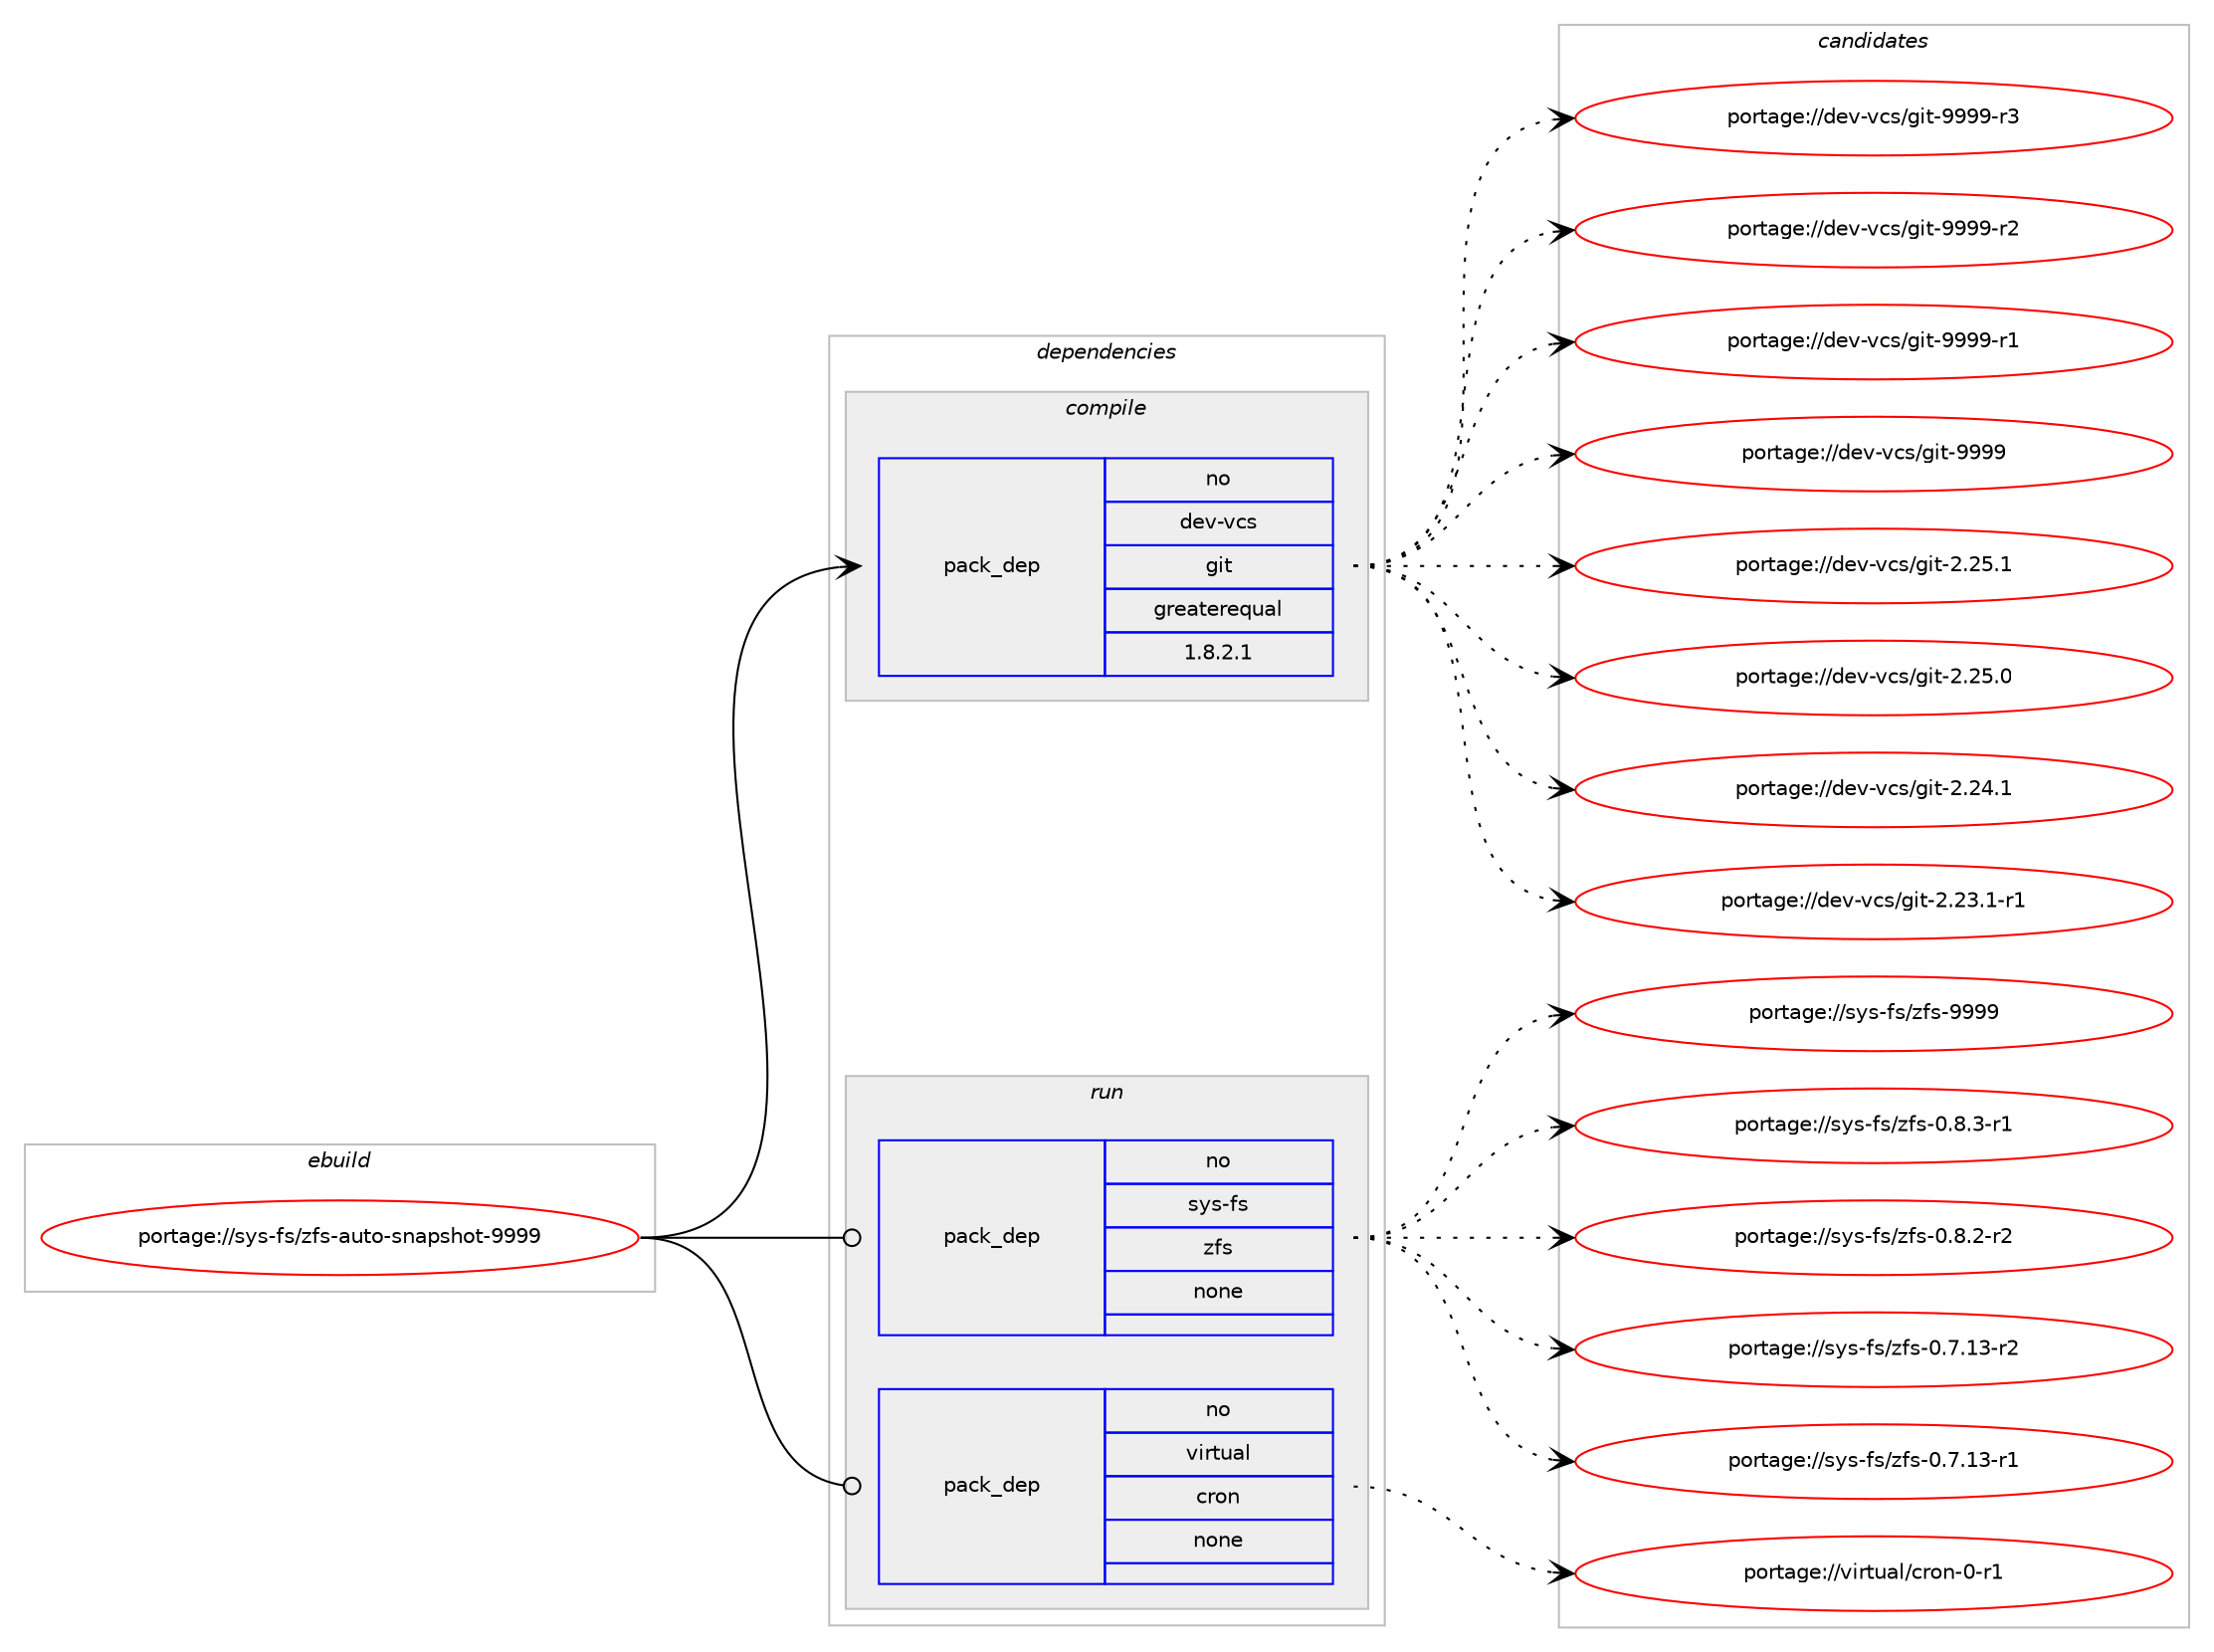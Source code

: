 digraph prolog {

# *************
# Graph options
# *************

newrank=true;
concentrate=true;
compound=true;
graph [rankdir=LR,fontname=Helvetica,fontsize=10,ranksep=1.5];#, ranksep=2.5, nodesep=0.2];
edge  [arrowhead=vee];
node  [fontname=Helvetica,fontsize=10];

# **********
# The ebuild
# **********

subgraph cluster_leftcol {
color=gray;
rank=same;
label=<<i>ebuild</i>>;
id [label="portage://sys-fs/zfs-auto-snapshot-9999", color=red, width=4, href="../sys-fs/zfs-auto-snapshot-9999.svg"];
}

# ****************
# The dependencies
# ****************

subgraph cluster_midcol {
color=gray;
label=<<i>dependencies</i>>;
subgraph cluster_compile {
fillcolor="#eeeeee";
style=filled;
label=<<i>compile</i>>;
subgraph pack12048 {
dependency14786 [label=<<TABLE BORDER="0" CELLBORDER="1" CELLSPACING="0" CELLPADDING="4" WIDTH="220"><TR><TD ROWSPAN="6" CELLPADDING="30">pack_dep</TD></TR><TR><TD WIDTH="110">no</TD></TR><TR><TD>dev-vcs</TD></TR><TR><TD>git</TD></TR><TR><TD>greaterequal</TD></TR><TR><TD>1.8.2.1</TD></TR></TABLE>>, shape=none, color=blue];
}
id:e -> dependency14786:w [weight=20,style="solid",arrowhead="vee"];
}
subgraph cluster_compileandrun {
fillcolor="#eeeeee";
style=filled;
label=<<i>compile and run</i>>;
}
subgraph cluster_run {
fillcolor="#eeeeee";
style=filled;
label=<<i>run</i>>;
subgraph pack12049 {
dependency14787 [label=<<TABLE BORDER="0" CELLBORDER="1" CELLSPACING="0" CELLPADDING="4" WIDTH="220"><TR><TD ROWSPAN="6" CELLPADDING="30">pack_dep</TD></TR><TR><TD WIDTH="110">no</TD></TR><TR><TD>sys-fs</TD></TR><TR><TD>zfs</TD></TR><TR><TD>none</TD></TR><TR><TD></TD></TR></TABLE>>, shape=none, color=blue];
}
id:e -> dependency14787:w [weight=20,style="solid",arrowhead="odot"];
subgraph pack12050 {
dependency14788 [label=<<TABLE BORDER="0" CELLBORDER="1" CELLSPACING="0" CELLPADDING="4" WIDTH="220"><TR><TD ROWSPAN="6" CELLPADDING="30">pack_dep</TD></TR><TR><TD WIDTH="110">no</TD></TR><TR><TD>virtual</TD></TR><TR><TD>cron</TD></TR><TR><TD>none</TD></TR><TR><TD></TD></TR></TABLE>>, shape=none, color=blue];
}
id:e -> dependency14788:w [weight=20,style="solid",arrowhead="odot"];
}
}

# **************
# The candidates
# **************

subgraph cluster_choices {
rank=same;
color=gray;
label=<<i>candidates</i>>;

subgraph choice12048 {
color=black;
nodesep=1;
choice10010111845118991154710310511645575757574511451 [label="portage://dev-vcs/git-9999-r3", color=red, width=4,href="../dev-vcs/git-9999-r3.svg"];
choice10010111845118991154710310511645575757574511450 [label="portage://dev-vcs/git-9999-r2", color=red, width=4,href="../dev-vcs/git-9999-r2.svg"];
choice10010111845118991154710310511645575757574511449 [label="portage://dev-vcs/git-9999-r1", color=red, width=4,href="../dev-vcs/git-9999-r1.svg"];
choice1001011184511899115471031051164557575757 [label="portage://dev-vcs/git-9999", color=red, width=4,href="../dev-vcs/git-9999.svg"];
choice10010111845118991154710310511645504650534649 [label="portage://dev-vcs/git-2.25.1", color=red, width=4,href="../dev-vcs/git-2.25.1.svg"];
choice10010111845118991154710310511645504650534648 [label="portage://dev-vcs/git-2.25.0", color=red, width=4,href="../dev-vcs/git-2.25.0.svg"];
choice10010111845118991154710310511645504650524649 [label="portage://dev-vcs/git-2.24.1", color=red, width=4,href="../dev-vcs/git-2.24.1.svg"];
choice100101118451189911547103105116455046505146494511449 [label="portage://dev-vcs/git-2.23.1-r1", color=red, width=4,href="../dev-vcs/git-2.23.1-r1.svg"];
dependency14786:e -> choice10010111845118991154710310511645575757574511451:w [style=dotted,weight="100"];
dependency14786:e -> choice10010111845118991154710310511645575757574511450:w [style=dotted,weight="100"];
dependency14786:e -> choice10010111845118991154710310511645575757574511449:w [style=dotted,weight="100"];
dependency14786:e -> choice1001011184511899115471031051164557575757:w [style=dotted,weight="100"];
dependency14786:e -> choice10010111845118991154710310511645504650534649:w [style=dotted,weight="100"];
dependency14786:e -> choice10010111845118991154710310511645504650534648:w [style=dotted,weight="100"];
dependency14786:e -> choice10010111845118991154710310511645504650524649:w [style=dotted,weight="100"];
dependency14786:e -> choice100101118451189911547103105116455046505146494511449:w [style=dotted,weight="100"];
}
subgraph choice12049 {
color=black;
nodesep=1;
choice11512111545102115471221021154557575757 [label="portage://sys-fs/zfs-9999", color=red, width=4,href="../sys-fs/zfs-9999.svg"];
choice11512111545102115471221021154548465646514511449 [label="portage://sys-fs/zfs-0.8.3-r1", color=red, width=4,href="../sys-fs/zfs-0.8.3-r1.svg"];
choice11512111545102115471221021154548465646504511450 [label="portage://sys-fs/zfs-0.8.2-r2", color=red, width=4,href="../sys-fs/zfs-0.8.2-r2.svg"];
choice1151211154510211547122102115454846554649514511450 [label="portage://sys-fs/zfs-0.7.13-r2", color=red, width=4,href="../sys-fs/zfs-0.7.13-r2.svg"];
choice1151211154510211547122102115454846554649514511449 [label="portage://sys-fs/zfs-0.7.13-r1", color=red, width=4,href="../sys-fs/zfs-0.7.13-r1.svg"];
dependency14787:e -> choice11512111545102115471221021154557575757:w [style=dotted,weight="100"];
dependency14787:e -> choice11512111545102115471221021154548465646514511449:w [style=dotted,weight="100"];
dependency14787:e -> choice11512111545102115471221021154548465646504511450:w [style=dotted,weight="100"];
dependency14787:e -> choice1151211154510211547122102115454846554649514511450:w [style=dotted,weight="100"];
dependency14787:e -> choice1151211154510211547122102115454846554649514511449:w [style=dotted,weight="100"];
}
subgraph choice12050 {
color=black;
nodesep=1;
choice11810511411611797108479911411111045484511449 [label="portage://virtual/cron-0-r1", color=red, width=4,href="../virtual/cron-0-r1.svg"];
dependency14788:e -> choice11810511411611797108479911411111045484511449:w [style=dotted,weight="100"];
}
}

}
